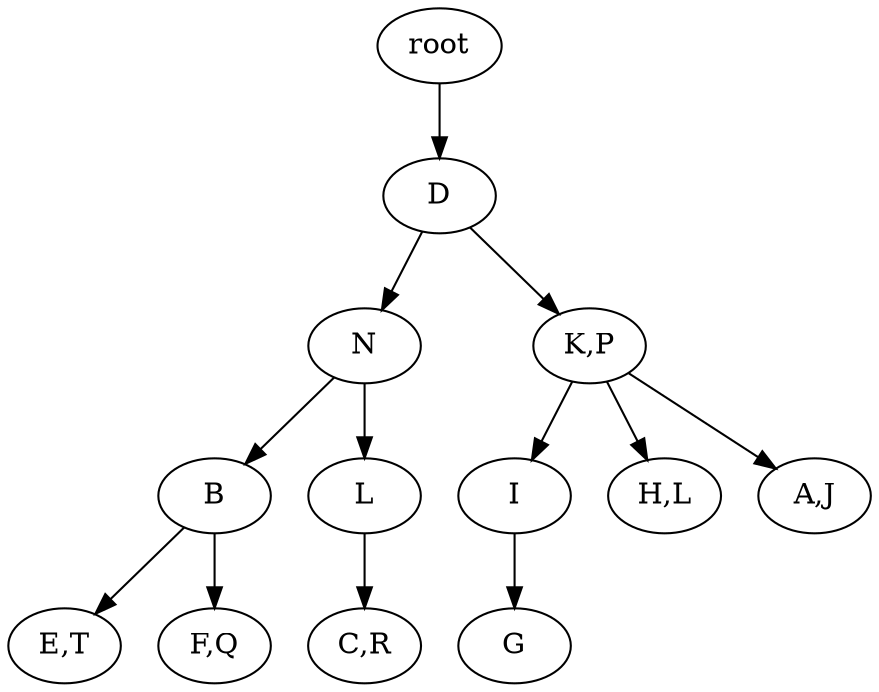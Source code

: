 strict digraph G {
	graph [name=G];
	0	 [label=root];
	1	 [label=D];
	0 -> 1;
	3	 [label=N];
	1 -> 3;
	4	 [label="K,P"];
	1 -> 4;
	5	 [label=B];
	3 -> 5;
	6	 [label=L];
	3 -> 6;
	7	 [label=I];
	4 -> 7;
	8	 [label="H,L"];
	4 -> 8;
	9	 [label="A,J"];
	4 -> 9;
	10	 [label="E,T"];
	5 -> 10;
	11	 [label="F,Q"];
	5 -> 11;
	13	 [label="C,R"];
	6 -> 13;
	14	 [label=G];
	7 -> 14;
}
